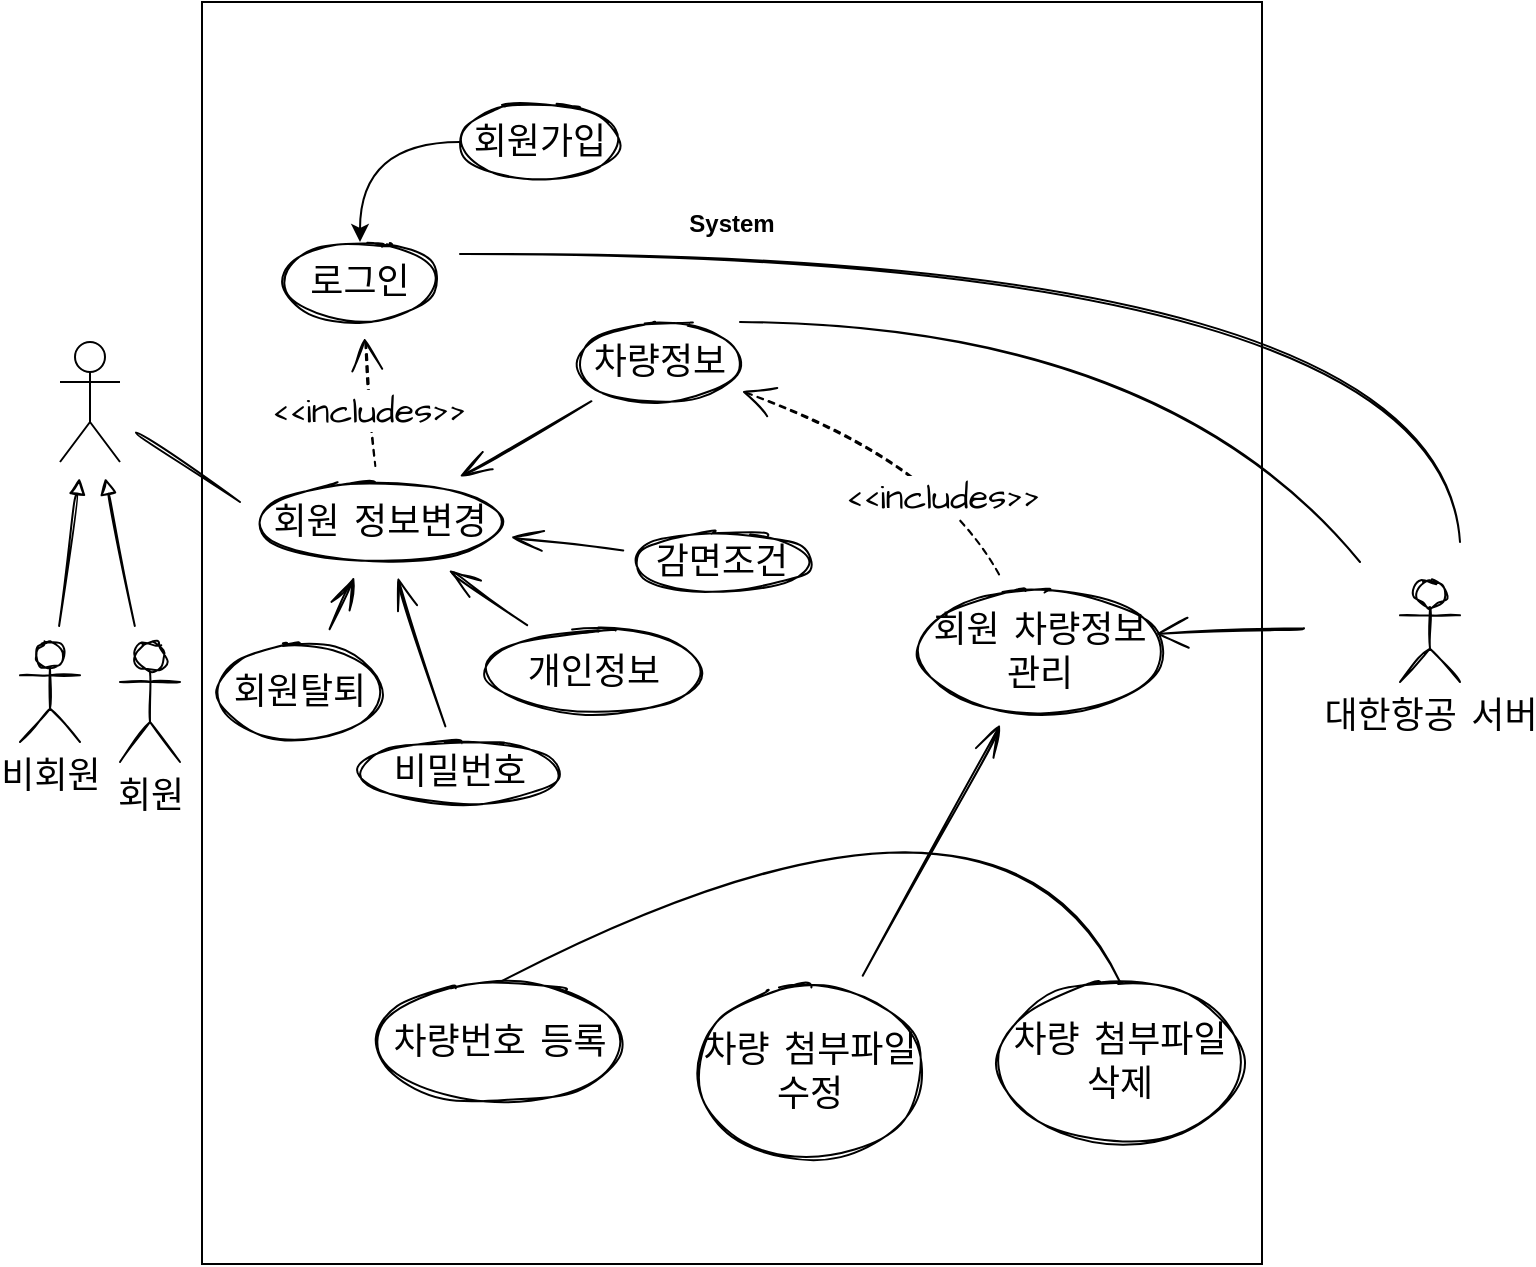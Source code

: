 <mxfile version="15.3.7" type="github">
  <diagram id="7ni1pH2fpvkdQiMi3Z_y" name="Page-1">
    <mxGraphModel dx="858" dy="1890" grid="1" gridSize="10" guides="1" tooltips="1" connect="1" arrows="1" fold="1" page="1" pageScale="1" pageWidth="827" pageHeight="1169" math="0" shadow="0">
      <root>
        <mxCell id="0" />
        <mxCell id="1" parent="0" />
        <mxCell id="QWIK3O2TFDbX4zNZtaBu-2" value="" style="rounded=0;whiteSpace=wrap;html=1;hachureGap=4;pointerEvents=0;" parent="1" vertex="1">
          <mxGeometry x="111" y="-20" width="530" height="631" as="geometry" />
        </mxCell>
        <mxCell id="vArwF5hS8wq1QVAG_Up8-10" value="" style="edgeStyle=none;curved=1;rounded=0;sketch=1;orthogonalLoop=1;jettySize=auto;html=1;fontFamily=Architects Daughter;fontSource=https%3A%2F%2Ffonts.googleapis.com%2Fcss%3Ffamily%3DArchitects%2BDaughter;fontSize=20;endArrow=none;startSize=14;endSize=14;sourcePerimeterSpacing=8;targetPerimeterSpacing=8;endFill=0;" parent="1" source="QWIK3O2TFDbX4zNZtaBu-1" edge="1">
          <mxGeometry relative="1" as="geometry">
            <mxPoint x="130" y="230" as="targetPoint" />
          </mxGeometry>
        </mxCell>
        <mxCell id="vArwF5hS8wq1QVAG_Up8-31" value="" style="edgeStyle=none;curved=1;sketch=1;orthogonalLoop=1;jettySize=auto;html=1;fontFamily=Architects Daughter;fontSource=https%3A%2F%2Ffonts.googleapis.com%2Fcss%3Ffamily%3DArchitects%2BDaughter;fontSize=20;startArrow=block;startFill=0;endArrow=none;endFill=0;sourcePerimeterSpacing=8;targetPerimeterSpacing=8;" parent="1" source="QWIK3O2TFDbX4zNZtaBu-1" target="vArwF5hS8wq1QVAG_Up8-30" edge="1">
          <mxGeometry relative="1" as="geometry" />
        </mxCell>
        <mxCell id="vArwF5hS8wq1QVAG_Up8-37" value="" style="edgeStyle=none;curved=1;sketch=1;orthogonalLoop=1;jettySize=auto;html=1;fontFamily=Architects Daughter;fontSource=https%3A%2F%2Ffonts.googleapis.com%2Fcss%3Ffamily%3DArchitects%2BDaughter;fontSize=20;startArrow=block;startFill=0;endArrow=none;endFill=0;sourcePerimeterSpacing=8;targetPerimeterSpacing=8;" parent="1" source="QWIK3O2TFDbX4zNZtaBu-1" target="vArwF5hS8wq1QVAG_Up8-36" edge="1">
          <mxGeometry relative="1" as="geometry" />
        </mxCell>
        <mxCell id="QWIK3O2TFDbX4zNZtaBu-1" value="" style="shape=umlActor;verticalLabelPosition=bottom;verticalAlign=top;html=1;outlineConnect=0;hachureGap=4;pointerEvents=0;" parent="1" vertex="1">
          <mxGeometry x="40" y="150" width="30" height="60" as="geometry" />
        </mxCell>
        <mxCell id="QWIK3O2TFDbX4zNZtaBu-3" value="&lt;b&gt;System&lt;/b&gt;" style="text;html=1;strokeColor=none;fillColor=none;align=center;verticalAlign=middle;whiteSpace=wrap;rounded=0;hachureGap=4;pointerEvents=0;" parent="1" vertex="1">
          <mxGeometry x="356" y="81" width="40" height="20" as="geometry" />
        </mxCell>
        <mxCell id="vArwF5hS8wq1QVAG_Up8-12" value="" style="edgeStyle=none;curved=1;rounded=0;sketch=1;orthogonalLoop=1;jettySize=auto;html=1;fontFamily=Architects Daughter;fontSource=https%3A%2F%2Ffonts.googleapis.com%2Fcss%3Ffamily%3DArchitects%2BDaughter;fontSize=20;endArrow=none;startSize=14;endSize=14;sourcePerimeterSpacing=8;targetPerimeterSpacing=8;startArrow=open;startFill=0;dashed=1;endFill=0;" parent="1" source="vArwF5hS8wq1QVAG_Up8-9" target="vArwF5hS8wq1QVAG_Up8-11" edge="1">
          <mxGeometry relative="1" as="geometry" />
        </mxCell>
        <mxCell id="vArwF5hS8wq1QVAG_Up8-28" value="&amp;lt;&amp;lt;includes&amp;gt;&amp;gt;" style="edgeLabel;html=1;align=center;verticalAlign=middle;resizable=0;points=[];fontSize=18;fontFamily=Architects Daughter;" parent="vArwF5hS8wq1QVAG_Up8-12" vertex="1" connectable="0">
          <mxGeometry x="0.124" y="-2" relative="1" as="geometry">
            <mxPoint as="offset" />
          </mxGeometry>
        </mxCell>
        <mxCell id="vArwF5hS8wq1QVAG_Up8-9" value="로그인" style="ellipse;whiteSpace=wrap;html=1;sketch=1;hachureGap=4;pointerEvents=0;fontFamily=Architects Daughter;fontSource=https%3A%2F%2Ffonts.googleapis.com%2Fcss%3Ffamily%3DArchitects%2BDaughter;fontSize=18;" parent="1" vertex="1">
          <mxGeometry x="150" y="100" width="80" height="40" as="geometry" />
        </mxCell>
        <mxCell id="vArwF5hS8wq1QVAG_Up8-15" value="" style="edgeStyle=none;curved=1;rounded=0;sketch=1;orthogonalLoop=1;jettySize=auto;html=1;fontFamily=Architects Daughter;fontSource=https%3A%2F%2Ffonts.googleapis.com%2Fcss%3Ffamily%3DArchitects%2BDaughter;fontSize=20;endArrow=none;startSize=14;endSize=14;sourcePerimeterSpacing=8;targetPerimeterSpacing=8;startArrow=openThin;startFill=0;endFill=0;" parent="1" source="vArwF5hS8wq1QVAG_Up8-11" target="vArwF5hS8wq1QVAG_Up8-14" edge="1">
          <mxGeometry relative="1" as="geometry" />
        </mxCell>
        <mxCell id="vArwF5hS8wq1QVAG_Up8-17" value="" style="edgeStyle=none;curved=1;rounded=0;sketch=1;orthogonalLoop=1;jettySize=auto;html=1;fontFamily=Architects Daughter;fontSource=https%3A%2F%2Ffonts.googleapis.com%2Fcss%3Ffamily%3DArchitects%2BDaughter;fontSize=20;endArrow=none;startSize=14;endSize=14;sourcePerimeterSpacing=8;targetPerimeterSpacing=8;startArrow=openThin;startFill=0;endFill=0;" parent="1" source="vArwF5hS8wq1QVAG_Up8-11" target="vArwF5hS8wq1QVAG_Up8-16" edge="1">
          <mxGeometry relative="1" as="geometry" />
        </mxCell>
        <mxCell id="vArwF5hS8wq1QVAG_Up8-19" value="" style="edgeStyle=none;curved=1;rounded=0;sketch=1;orthogonalLoop=1;jettySize=auto;html=1;fontFamily=Architects Daughter;fontSource=https%3A%2F%2Ffonts.googleapis.com%2Fcss%3Ffamily%3DArchitects%2BDaughter;fontSize=20;endArrow=none;startSize=14;endSize=14;sourcePerimeterSpacing=8;targetPerimeterSpacing=8;startArrow=openThin;startFill=0;endFill=0;" parent="1" source="vArwF5hS8wq1QVAG_Up8-11" target="vArwF5hS8wq1QVAG_Up8-18" edge="1">
          <mxGeometry relative="1" as="geometry" />
        </mxCell>
        <mxCell id="vArwF5hS8wq1QVAG_Up8-21" value="" style="edgeStyle=none;curved=1;rounded=0;sketch=1;orthogonalLoop=1;jettySize=auto;html=1;fontFamily=Architects Daughter;fontSource=https%3A%2F%2Ffonts.googleapis.com%2Fcss%3Ffamily%3DArchitects%2BDaughter;fontSize=20;endArrow=none;startSize=14;endSize=14;sourcePerimeterSpacing=8;targetPerimeterSpacing=8;startArrow=openThin;startFill=0;endFill=0;" parent="1" source="vArwF5hS8wq1QVAG_Up8-11" target="vArwF5hS8wq1QVAG_Up8-20" edge="1">
          <mxGeometry relative="1" as="geometry" />
        </mxCell>
        <mxCell id="vArwF5hS8wq1QVAG_Up8-25" value="" style="edgeStyle=none;curved=1;rounded=0;sketch=1;orthogonalLoop=1;jettySize=auto;html=1;fontFamily=Architects Daughter;fontSource=https%3A%2F%2Ffonts.googleapis.com%2Fcss%3Ffamily%3DArchitects%2BDaughter;fontSize=20;endArrow=none;startSize=14;endSize=14;sourcePerimeterSpacing=8;targetPerimeterSpacing=8;startArrow=openThin;startFill=0;endFill=0;" parent="1" source="vArwF5hS8wq1QVAG_Up8-11" target="vArwF5hS8wq1QVAG_Up8-24" edge="1">
          <mxGeometry relative="1" as="geometry" />
        </mxCell>
        <mxCell id="vArwF5hS8wq1QVAG_Up8-11" value="회원 정보변경" style="ellipse;whiteSpace=wrap;html=1;sketch=1;hachureGap=4;pointerEvents=0;fontFamily=Architects Daughter;fontSource=https%3A%2F%2Ffonts.googleapis.com%2Fcss%3Ffamily%3DArchitects%2BDaughter;fontSize=18;" parent="1" vertex="1">
          <mxGeometry x="140" y="220" width="120" height="40" as="geometry" />
        </mxCell>
        <mxCell id="vArwF5hS8wq1QVAG_Up8-43" style="edgeStyle=none;sketch=1;orthogonalLoop=1;jettySize=auto;html=1;fontFamily=Architects Daughter;fontSource=https%3A%2F%2Ffonts.googleapis.com%2Fcss%3Ffamily%3DArchitects%2BDaughter;fontSize=20;startArrow=none;startFill=0;endArrow=none;endFill=0;sourcePerimeterSpacing=8;targetPerimeterSpacing=8;curved=1;" parent="1" edge="1">
          <mxGeometry relative="1" as="geometry">
            <mxPoint x="240" y="106" as="sourcePoint" />
            <mxPoint x="740" y="250" as="targetPoint" />
            <Array as="points">
              <mxPoint x="730" y="106" />
            </Array>
          </mxGeometry>
        </mxCell>
        <mxCell id="vArwF5hS8wq1QVAG_Up8-49" value="" style="edgeStyle=none;curved=1;sketch=1;orthogonalLoop=1;jettySize=auto;html=1;fontFamily=Architects Daughter;fontSource=https%3A%2F%2Ffonts.googleapis.com%2Fcss%3Ffamily%3DArchitects%2BDaughter;fontSize=20;startArrow=open;startFill=0;endArrow=none;endFill=0;sourcePerimeterSpacing=8;targetPerimeterSpacing=8;dashed=1;endSize=14;startSize=14;" parent="1" source="vArwF5hS8wq1QVAG_Up8-14" target="vArwF5hS8wq1QVAG_Up8-48" edge="1">
          <mxGeometry relative="1" as="geometry">
            <Array as="points">
              <mxPoint x="480" y="210" />
            </Array>
          </mxGeometry>
        </mxCell>
        <mxCell id="vArwF5hS8wq1QVAG_Up8-51" value="&amp;lt;&amp;lt;includes&amp;gt;&amp;gt;" style="edgeLabel;html=1;align=center;verticalAlign=middle;resizable=0;points=[];fontSize=18;fontFamily=Architects Daughter;" parent="vArwF5hS8wq1QVAG_Up8-49" vertex="1" connectable="0">
          <mxGeometry x="0.406" y="-7" relative="1" as="geometry">
            <mxPoint as="offset" />
          </mxGeometry>
        </mxCell>
        <mxCell id="vArwF5hS8wq1QVAG_Up8-14" value="차량정보" style="ellipse;whiteSpace=wrap;html=1;sketch=1;hachureGap=4;pointerEvents=0;fontFamily=Architects Daughter;fontSource=https%3A%2F%2Ffonts.googleapis.com%2Fcss%3Ffamily%3DArchitects%2BDaughter;fontSize=18;" parent="1" vertex="1">
          <mxGeometry x="300" y="140" width="80" height="40" as="geometry" />
        </mxCell>
        <mxCell id="vArwF5hS8wq1QVAG_Up8-16" value="감면조건" style="ellipse;whiteSpace=wrap;html=1;sketch=1;hachureGap=4;pointerEvents=0;fontFamily=Architects Daughter;fontSource=https%3A%2F%2Ffonts.googleapis.com%2Fcss%3Ffamily%3DArchitects%2BDaughter;fontSize=18;" parent="1" vertex="1">
          <mxGeometry x="328" y="245" width="86" height="30" as="geometry" />
        </mxCell>
        <mxCell id="vArwF5hS8wq1QVAG_Up8-18" value="개인정보" style="ellipse;whiteSpace=wrap;html=1;sketch=1;hachureGap=4;pointerEvents=0;fontFamily=Architects Daughter;fontSource=https%3A%2F%2Ffonts.googleapis.com%2Fcss%3Ffamily%3DArchitects%2BDaughter;fontSize=18;" parent="1" vertex="1">
          <mxGeometry x="254" y="295" width="106" height="40" as="geometry" />
        </mxCell>
        <mxCell id="vArwF5hS8wq1QVAG_Up8-20" value="비밀번호" style="ellipse;whiteSpace=wrap;html=1;sketch=1;hachureGap=4;pointerEvents=0;fontFamily=Architects Daughter;fontSource=https%3A%2F%2Ffonts.googleapis.com%2Fcss%3Ffamily%3DArchitects%2BDaughter;fontSize=18;" parent="1" vertex="1">
          <mxGeometry x="190" y="350" width="100" height="30" as="geometry" />
        </mxCell>
        <mxCell id="vArwF5hS8wq1QVAG_Up8-24" value="회원탈퇴" style="ellipse;whiteSpace=wrap;html=1;sketch=1;hachureGap=4;pointerEvents=0;fontFamily=Architects Daughter;fontSource=https%3A%2F%2Ffonts.googleapis.com%2Fcss%3Ffamily%3DArchitects%2BDaughter;fontSize=18;" parent="1" vertex="1">
          <mxGeometry x="120" y="300" width="80" height="50" as="geometry" />
        </mxCell>
        <mxCell id="vArwF5hS8wq1QVAG_Up8-30" value="비회원" style="shape=umlActor;verticalLabelPosition=bottom;verticalAlign=top;html=1;outlineConnect=0;hachureGap=4;pointerEvents=0;sketch=1;fontFamily=Architects Daughter;fontSource=https%3A%2F%2Ffonts.googleapis.com%2Fcss%3Ffamily%3DArchitects%2BDaughter;fontSize=18;" parent="1" vertex="1">
          <mxGeometry x="20" y="300" width="30" height="50" as="geometry" />
        </mxCell>
        <mxCell id="vArwF5hS8wq1QVAG_Up8-36" value="회원" style="shape=umlActor;verticalLabelPosition=bottom;verticalAlign=top;html=1;outlineConnect=0;hachureGap=4;pointerEvents=0;sketch=1;fontFamily=Architects Daughter;fontSource=https%3A%2F%2Ffonts.googleapis.com%2Fcss%3Ffamily%3DArchitects%2BDaughter;fontSize=18;" parent="1" vertex="1">
          <mxGeometry x="70" y="300" width="30" height="60" as="geometry" />
        </mxCell>
        <mxCell id="vArwF5hS8wq1QVAG_Up8-52" style="edgeStyle=none;curved=1;sketch=1;orthogonalLoop=1;jettySize=auto;html=1;entryX=0.983;entryY=0.35;entryDx=0;entryDy=0;entryPerimeter=0;fontFamily=Architects Daughter;fontSource=https%3A%2F%2Ffonts.googleapis.com%2Fcss%3Ffamily%3DArchitects%2BDaughter;fontSize=20;startArrow=none;startFill=0;endArrow=open;endFill=0;startSize=14;endSize=14;sourcePerimeterSpacing=8;targetPerimeterSpacing=8;" parent="1" target="vArwF5hS8wq1QVAG_Up8-48" edge="1">
          <mxGeometry relative="1" as="geometry">
            <mxPoint x="662" y="293.078" as="sourcePoint" />
          </mxGeometry>
        </mxCell>
        <mxCell id="vArwF5hS8wq1QVAG_Up8-47" value="" style="edgeStyle=none;orthogonalLoop=1;jettySize=auto;html=1;endArrow=none;sourcePerimeterSpacing=8;targetPerimeterSpacing=8;fontSize=16;sketch=1;curved=1;rounded=0;fontFamily=Architects Daughter;fontSource=https%3A%2F%2Ffonts.googleapis.com%2Fcss%3Ffamily%3DArchitects%2BDaughter;startSize=14;endSize=14;endFill=0;" parent="1" edge="1">
          <mxGeometry width="120" relative="1" as="geometry">
            <mxPoint x="380" y="140" as="sourcePoint" />
            <mxPoint x="690" y="260" as="targetPoint" />
            <Array as="points">
              <mxPoint x="590" y="140" />
            </Array>
          </mxGeometry>
        </mxCell>
        <mxCell id="vArwF5hS8wq1QVAG_Up8-55" value="" style="edgeStyle=none;curved=1;sketch=1;orthogonalLoop=1;jettySize=auto;html=1;fontFamily=Architects Daughter;fontSource=https%3A%2F%2Ffonts.googleapis.com%2Fcss%3Ffamily%3DArchitects%2BDaughter;fontSize=20;startArrow=openThin;startFill=0;endArrow=none;endFill=0;startSize=14;endSize=14;sourcePerimeterSpacing=8;targetPerimeterSpacing=8;" parent="1" source="vArwF5hS8wq1QVAG_Up8-48" target="vArwF5hS8wq1QVAG_Up8-54" edge="1">
          <mxGeometry relative="1" as="geometry" />
        </mxCell>
        <mxCell id="vArwF5hS8wq1QVAG_Up8-48" value="회원 차량정보 관리" style="ellipse;whiteSpace=wrap;html=1;sketch=1;hachureGap=4;pointerEvents=0;fontFamily=Architects Daughter;fontSource=https%3A%2F%2Ffonts.googleapis.com%2Fcss%3Ffamily%3DArchitects%2BDaughter;fontSize=18;" parent="1" vertex="1">
          <mxGeometry x="470" y="275" width="120" height="60" as="geometry" />
        </mxCell>
        <mxCell id="vArwF5hS8wq1QVAG_Up8-54" value="차량 첨부파일 수정" style="ellipse;whiteSpace=wrap;html=1;sketch=1;hachureGap=4;pointerEvents=0;fontFamily=Architects Daughter;fontSource=https%3A%2F%2Ffonts.googleapis.com%2Fcss%3Ffamily%3DArchitects%2BDaughter;fontSize=18;" parent="1" vertex="1">
          <mxGeometry x="360" y="470" width="110" height="90" as="geometry" />
        </mxCell>
        <mxCell id="vArwF5hS8wq1QVAG_Up8-58" value="차량 첨부파일 삭제" style="ellipse;whiteSpace=wrap;html=1;sketch=1;hachureGap=4;pointerEvents=0;fontFamily=Architects Daughter;fontSource=https%3A%2F%2Ffonts.googleapis.com%2Fcss%3Ffamily%3DArchitects%2BDaughter;fontSize=18;" parent="1" vertex="1">
          <mxGeometry x="510" y="470" width="120" height="80" as="geometry" />
        </mxCell>
        <mxCell id="vArwF5hS8wq1QVAG_Up8-59" value="차량번호 등록" style="ellipse;whiteSpace=wrap;html=1;sketch=1;hachureGap=4;pointerEvents=0;fontFamily=Architects Daughter;fontSource=https%3A%2F%2Ffonts.googleapis.com%2Fcss%3Ffamily%3DArchitects%2BDaughter;fontSize=18;" parent="1" vertex="1">
          <mxGeometry x="200" y="470" width="120" height="60" as="geometry" />
        </mxCell>
        <mxCell id="vArwF5hS8wq1QVAG_Up8-61" value="" style="edgeStyle=none;orthogonalLoop=1;jettySize=auto;html=1;endArrow=none;sourcePerimeterSpacing=8;targetPerimeterSpacing=8;fontSize=16;sketch=1;curved=1;rounded=0;fontFamily=Architects Daughter;fontSource=https%3A%2F%2Ffonts.googleapis.com%2Fcss%3Ffamily%3DArchitects%2BDaughter;startSize=14;endSize=14;endFill=0;entryX=0.5;entryY=0;entryDx=0;entryDy=0;exitX=0.5;exitY=0;exitDx=0;exitDy=0;" parent="1" source="vArwF5hS8wq1QVAG_Up8-59" target="vArwF5hS8wq1QVAG_Up8-58" edge="1">
          <mxGeometry width="120" relative="1" as="geometry">
            <mxPoint x="260" y="430" as="sourcePoint" />
            <mxPoint x="380" y="430" as="targetPoint" />
            <Array as="points">
              <mxPoint x="510" y="340" />
            </Array>
          </mxGeometry>
        </mxCell>
        <mxCell id="AiQbZ2-P-3CV76rrEgvK-1" value="대한항공 서버" style="shape=umlActor;verticalLabelPosition=bottom;verticalAlign=top;html=1;outlineConnect=0;hachureGap=4;pointerEvents=0;sketch=1;fontFamily=Architects Daughter;fontSource=https%3A%2F%2Ffonts.googleapis.com%2Fcss%3Ffamily%3DArchitects%2BDaughter;fontSize=18;" vertex="1" parent="1">
          <mxGeometry x="710" y="270" width="30" height="50" as="geometry" />
        </mxCell>
        <mxCell id="AiQbZ2-P-3CV76rrEgvK-7" value="" style="edgeStyle=orthogonalEdgeStyle;orthogonalLoop=1;jettySize=auto;html=1;curved=1;" edge="1" parent="1" source="AiQbZ2-P-3CV76rrEgvK-6" target="vArwF5hS8wq1QVAG_Up8-9">
          <mxGeometry relative="1" as="geometry" />
        </mxCell>
        <mxCell id="AiQbZ2-P-3CV76rrEgvK-6" value="회원가입" style="ellipse;whiteSpace=wrap;html=1;sketch=1;hachureGap=4;pointerEvents=0;fontFamily=Architects Daughter;fontSource=https%3A%2F%2Ffonts.googleapis.com%2Fcss%3Ffamily%3DArchitects%2BDaughter;fontSize=18;" vertex="1" parent="1">
          <mxGeometry x="240" y="30" width="80" height="40" as="geometry" />
        </mxCell>
      </root>
    </mxGraphModel>
  </diagram>
</mxfile>
